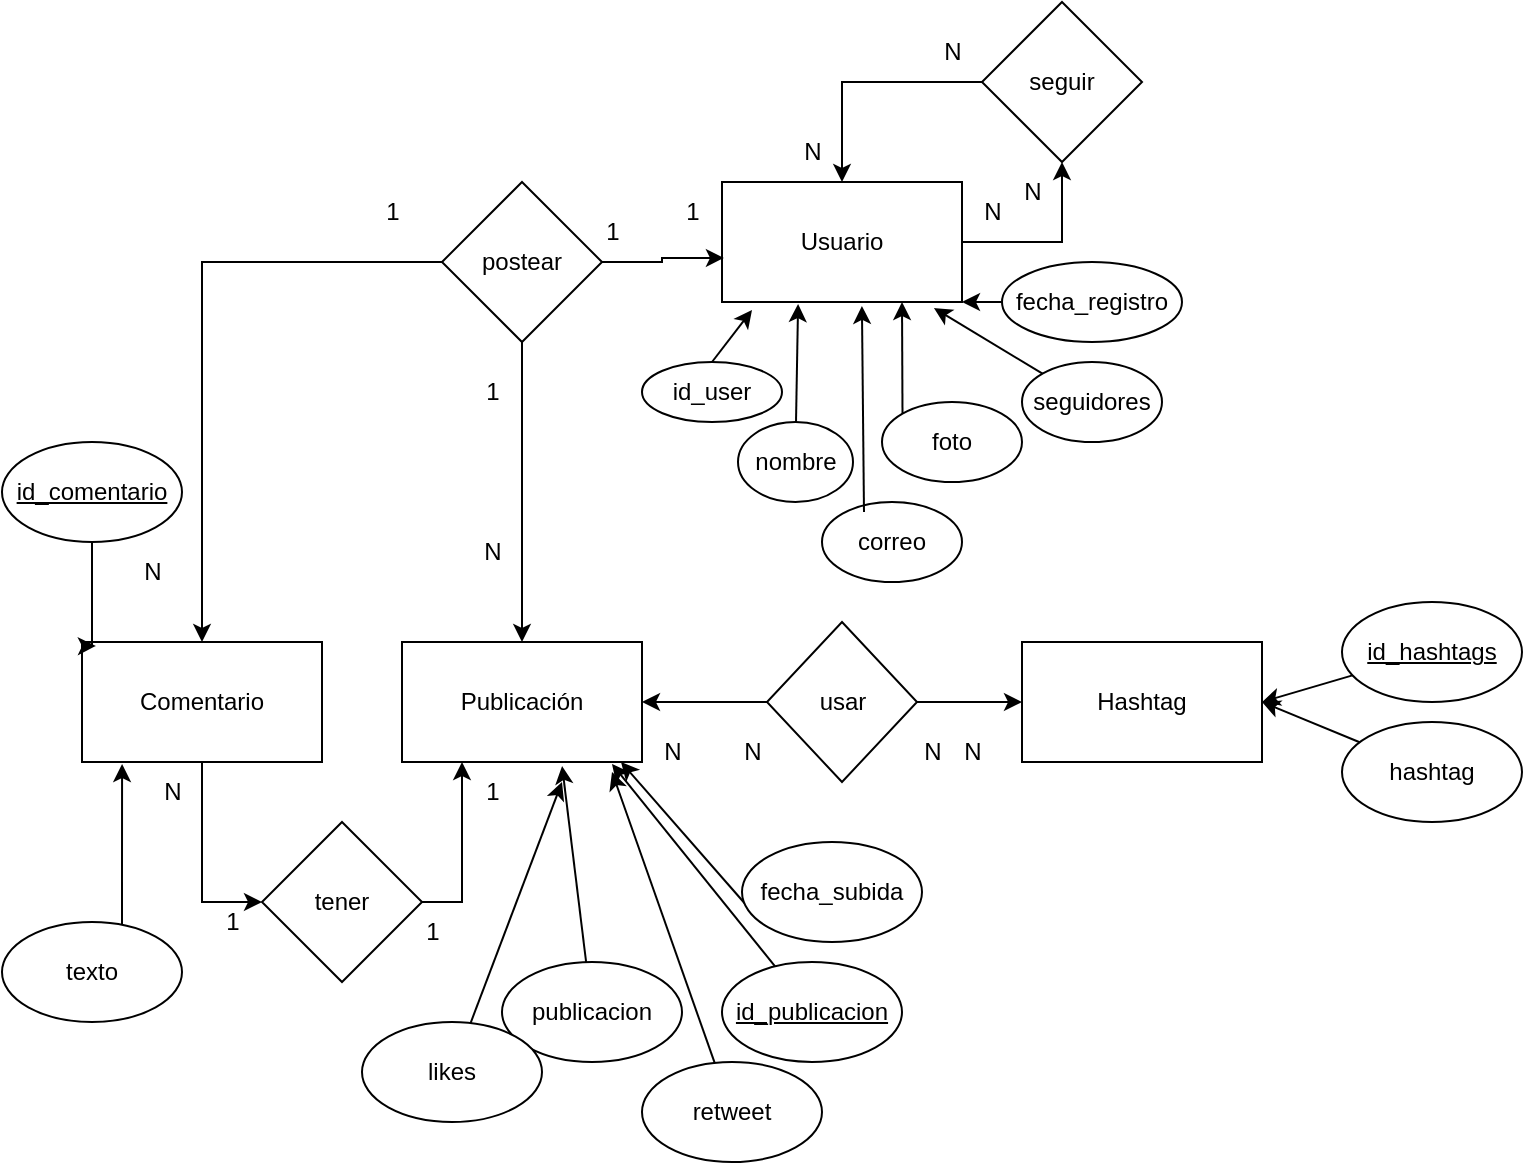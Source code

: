 <mxfile version="22.0.4" type="github">
  <diagram id="R2lEEEUBdFMjLlhIrx00" name="Page-1">
    <mxGraphModel dx="1434" dy="820" grid="1" gridSize="10" guides="1" tooltips="1" connect="1" arrows="1" fold="1" page="1" pageScale="1" pageWidth="850" pageHeight="1100" math="0" shadow="0" extFonts="Permanent Marker^https://fonts.googleapis.com/css?family=Permanent+Marker">
      <root>
        <mxCell id="0" />
        <mxCell id="1" parent="0" />
        <mxCell id="40Urg2ya4GdoKpef6m7U-6" style="edgeStyle=orthogonalEdgeStyle;rounded=0;orthogonalLoop=1;jettySize=auto;html=1;entryX=0.5;entryY=1;entryDx=0;entryDy=0;" parent="1" source="40Urg2ya4GdoKpef6m7U-1" target="40Urg2ya4GdoKpef6m7U-5" edge="1">
          <mxGeometry relative="1" as="geometry" />
        </mxCell>
        <mxCell id="40Urg2ya4GdoKpef6m7U-1" value="&lt;div&gt;Usuario&lt;/div&gt;" style="rounded=0;whiteSpace=wrap;html=1;" parent="1" vertex="1">
          <mxGeometry x="360" y="180" width="120" height="60" as="geometry" />
        </mxCell>
        <mxCell id="40Urg2ya4GdoKpef6m7U-2" value="Publicación" style="rounded=0;whiteSpace=wrap;html=1;" parent="1" vertex="1">
          <mxGeometry x="200" y="410" width="120" height="60" as="geometry" />
        </mxCell>
        <mxCell id="40Urg2ya4GdoKpef6m7U-3" value="&lt;div&gt;Hashtag&lt;/div&gt;" style="rounded=0;whiteSpace=wrap;html=1;" parent="1" vertex="1">
          <mxGeometry x="510" y="410" width="120" height="60" as="geometry" />
        </mxCell>
        <mxCell id="40Urg2ya4GdoKpef6m7U-7" style="edgeStyle=orthogonalEdgeStyle;rounded=0;orthogonalLoop=1;jettySize=auto;html=1;entryX=0.5;entryY=0;entryDx=0;entryDy=0;" parent="1" source="40Urg2ya4GdoKpef6m7U-5" target="40Urg2ya4GdoKpef6m7U-1" edge="1">
          <mxGeometry relative="1" as="geometry" />
        </mxCell>
        <mxCell id="40Urg2ya4GdoKpef6m7U-5" value="seguir" style="rhombus;whiteSpace=wrap;html=1;" parent="1" vertex="1">
          <mxGeometry x="490" y="90" width="80" height="80" as="geometry" />
        </mxCell>
        <mxCell id="40Urg2ya4GdoKpef6m7U-10" style="edgeStyle=orthogonalEdgeStyle;rounded=0;orthogonalLoop=1;jettySize=auto;html=1;" parent="1" source="40Urg2ya4GdoKpef6m7U-8" target="40Urg2ya4GdoKpef6m7U-2" edge="1">
          <mxGeometry relative="1" as="geometry" />
        </mxCell>
        <mxCell id="40Urg2ya4GdoKpef6m7U-44" style="edgeStyle=orthogonalEdgeStyle;rounded=0;orthogonalLoop=1;jettySize=auto;html=1;" parent="1" source="40Urg2ya4GdoKpef6m7U-8" target="40Urg2ya4GdoKpef6m7U-39" edge="1">
          <mxGeometry relative="1" as="geometry" />
        </mxCell>
        <mxCell id="40Urg2ya4GdoKpef6m7U-8" value="postear" style="rhombus;whiteSpace=wrap;html=1;" parent="1" vertex="1">
          <mxGeometry x="220" y="180" width="80" height="80" as="geometry" />
        </mxCell>
        <mxCell id="40Urg2ya4GdoKpef6m7U-9" style="edgeStyle=orthogonalEdgeStyle;rounded=0;orthogonalLoop=1;jettySize=auto;html=1;entryX=0.008;entryY=0.633;entryDx=0;entryDy=0;entryPerimeter=0;" parent="1" source="40Urg2ya4GdoKpef6m7U-8" target="40Urg2ya4GdoKpef6m7U-1" edge="1">
          <mxGeometry relative="1" as="geometry" />
        </mxCell>
        <mxCell id="40Urg2ya4GdoKpef6m7U-13" style="edgeStyle=orthogonalEdgeStyle;rounded=0;orthogonalLoop=1;jettySize=auto;html=1;entryX=1;entryY=0.5;entryDx=0;entryDy=0;" parent="1" source="40Urg2ya4GdoKpef6m7U-12" target="40Urg2ya4GdoKpef6m7U-2" edge="1">
          <mxGeometry relative="1" as="geometry" />
        </mxCell>
        <mxCell id="40Urg2ya4GdoKpef6m7U-14" style="edgeStyle=orthogonalEdgeStyle;rounded=0;orthogonalLoop=1;jettySize=auto;html=1;entryX=0;entryY=0.5;entryDx=0;entryDy=0;" parent="1" source="40Urg2ya4GdoKpef6m7U-12" target="40Urg2ya4GdoKpef6m7U-3" edge="1">
          <mxGeometry relative="1" as="geometry" />
        </mxCell>
        <mxCell id="40Urg2ya4GdoKpef6m7U-12" value="usar" style="rhombus;whiteSpace=wrap;html=1;" parent="1" vertex="1">
          <mxGeometry x="382.5" y="400" width="75" height="80" as="geometry" />
        </mxCell>
        <mxCell id="40Urg2ya4GdoKpef6m7U-15" value="&lt;div&gt;id_user&lt;/div&gt;" style="ellipse;whiteSpace=wrap;html=1;" parent="1" vertex="1">
          <mxGeometry x="320" y="270" width="70" height="30" as="geometry" />
        </mxCell>
        <mxCell id="40Urg2ya4GdoKpef6m7U-16" value="correo" style="ellipse;whiteSpace=wrap;html=1;" parent="1" vertex="1">
          <mxGeometry x="410" y="340" width="70" height="40" as="geometry" />
        </mxCell>
        <mxCell id="40Urg2ya4GdoKpef6m7U-17" value="nombre" style="ellipse;whiteSpace=wrap;html=1;" parent="1" vertex="1">
          <mxGeometry x="368" y="300" width="57.5" height="40" as="geometry" />
        </mxCell>
        <mxCell id="40Urg2ya4GdoKpef6m7U-19" value="seguidores" style="ellipse;whiteSpace=wrap;html=1;" parent="1" vertex="1">
          <mxGeometry x="510" y="270" width="70" height="40" as="geometry" />
        </mxCell>
        <mxCell id="40Urg2ya4GdoKpef6m7U-21" value="foto" style="ellipse;whiteSpace=wrap;html=1;" parent="1" vertex="1">
          <mxGeometry x="440" y="290" width="70" height="40" as="geometry" />
        </mxCell>
        <mxCell id="40Urg2ya4GdoKpef6m7U-22" value="fecha_registro" style="ellipse;whiteSpace=wrap;html=1;" parent="1" vertex="1">
          <mxGeometry x="500" y="220" width="90" height="40" as="geometry" />
        </mxCell>
        <mxCell id="40Urg2ya4GdoKpef6m7U-24" style="edgeStyle=none;rounded=0;orthogonalLoop=1;jettySize=auto;html=1;entryX=0.125;entryY=1.067;entryDx=0;entryDy=0;exitX=0.5;exitY=0;exitDx=0;exitDy=0;entryPerimeter=0;" parent="1" source="40Urg2ya4GdoKpef6m7U-15" target="40Urg2ya4GdoKpef6m7U-1" edge="1">
          <mxGeometry relative="1" as="geometry">
            <mxPoint x="410" y="270" as="sourcePoint" />
            <mxPoint x="505" y="250" as="targetPoint" />
          </mxGeometry>
        </mxCell>
        <mxCell id="40Urg2ya4GdoKpef6m7U-25" style="edgeStyle=none;rounded=0;orthogonalLoop=1;jettySize=auto;html=1;entryX=0.317;entryY=1.017;entryDx=0;entryDy=0;entryPerimeter=0;" parent="1" source="40Urg2ya4GdoKpef6m7U-17" target="40Urg2ya4GdoKpef6m7U-1" edge="1">
          <mxGeometry relative="1" as="geometry">
            <mxPoint x="385" y="280" as="sourcePoint" />
            <mxPoint x="385" y="254" as="targetPoint" />
          </mxGeometry>
        </mxCell>
        <mxCell id="40Urg2ya4GdoKpef6m7U-26" style="edgeStyle=none;rounded=0;orthogonalLoop=1;jettySize=auto;html=1;entryX=0.583;entryY=1.033;entryDx=0;entryDy=0;exitX=0.3;exitY=0.125;exitDx=0;exitDy=0;entryPerimeter=0;exitPerimeter=0;" parent="1" source="40Urg2ya4GdoKpef6m7U-16" target="40Urg2ya4GdoKpef6m7U-1" edge="1">
          <mxGeometry relative="1" as="geometry">
            <mxPoint x="395" y="290" as="sourcePoint" />
            <mxPoint x="395" y="264" as="targetPoint" />
          </mxGeometry>
        </mxCell>
        <mxCell id="40Urg2ya4GdoKpef6m7U-27" style="edgeStyle=none;rounded=0;orthogonalLoop=1;jettySize=auto;html=1;entryX=0.75;entryY=1;entryDx=0;entryDy=0;exitX=0;exitY=0;exitDx=0;exitDy=0;" parent="1" source="40Urg2ya4GdoKpef6m7U-21" target="40Urg2ya4GdoKpef6m7U-1" edge="1">
          <mxGeometry relative="1" as="geometry">
            <mxPoint x="405" y="300" as="sourcePoint" />
            <mxPoint x="405" y="274" as="targetPoint" />
          </mxGeometry>
        </mxCell>
        <mxCell id="40Urg2ya4GdoKpef6m7U-28" style="edgeStyle=none;rounded=0;orthogonalLoop=1;jettySize=auto;html=1;entryX=0.883;entryY=1.05;entryDx=0;entryDy=0;exitX=0;exitY=0;exitDx=0;exitDy=0;entryPerimeter=0;" parent="1" source="40Urg2ya4GdoKpef6m7U-19" target="40Urg2ya4GdoKpef6m7U-1" edge="1">
          <mxGeometry relative="1" as="geometry">
            <mxPoint x="415" y="310" as="sourcePoint" />
            <mxPoint x="415" y="284" as="targetPoint" />
          </mxGeometry>
        </mxCell>
        <mxCell id="40Urg2ya4GdoKpef6m7U-29" style="edgeStyle=none;rounded=0;orthogonalLoop=1;jettySize=auto;html=1;entryX=1;entryY=1;entryDx=0;entryDy=0;exitX=0;exitY=0.5;exitDx=0;exitDy=0;" parent="1" source="40Urg2ya4GdoKpef6m7U-22" target="40Urg2ya4GdoKpef6m7U-1" edge="1">
          <mxGeometry relative="1" as="geometry">
            <mxPoint x="425" y="320" as="sourcePoint" />
            <mxPoint x="425" y="294" as="targetPoint" />
          </mxGeometry>
        </mxCell>
        <mxCell id="40Urg2ya4GdoKpef6m7U-30" value="N" style="text;html=1;align=center;verticalAlign=middle;resizable=0;points=[];autosize=1;strokeColor=none;fillColor=none;" parent="1" vertex="1">
          <mxGeometry x="320" y="450" width="30" height="30" as="geometry" />
        </mxCell>
        <mxCell id="40Urg2ya4GdoKpef6m7U-31" value="N" style="text;html=1;align=center;verticalAlign=middle;resizable=0;points=[];autosize=1;strokeColor=none;fillColor=none;" parent="1" vertex="1">
          <mxGeometry x="360" y="450" width="30" height="30" as="geometry" />
        </mxCell>
        <mxCell id="40Urg2ya4GdoKpef6m7U-32" value="N" style="text;html=1;align=center;verticalAlign=middle;resizable=0;points=[];autosize=1;strokeColor=none;fillColor=none;" parent="1" vertex="1">
          <mxGeometry x="450" y="450" width="30" height="30" as="geometry" />
        </mxCell>
        <mxCell id="40Urg2ya4GdoKpef6m7U-33" value="N" style="text;html=1;align=center;verticalAlign=middle;resizable=0;points=[];autosize=1;strokeColor=none;fillColor=none;" parent="1" vertex="1">
          <mxGeometry x="470" y="450" width="30" height="30" as="geometry" />
        </mxCell>
        <mxCell id="40Urg2ya4GdoKpef6m7U-34" value="1" style="text;html=1;align=center;verticalAlign=middle;resizable=0;points=[];autosize=1;strokeColor=none;fillColor=none;" parent="1" vertex="1">
          <mxGeometry x="330" y="180" width="30" height="30" as="geometry" />
        </mxCell>
        <mxCell id="40Urg2ya4GdoKpef6m7U-35" value="N" style="text;html=1;align=center;verticalAlign=middle;resizable=0;points=[];autosize=1;strokeColor=none;fillColor=none;" parent="1" vertex="1">
          <mxGeometry x="230" y="350" width="30" height="30" as="geometry" />
        </mxCell>
        <mxCell id="40Urg2ya4GdoKpef6m7U-36" value="1" style="text;html=1;align=center;verticalAlign=middle;resizable=0;points=[];autosize=1;strokeColor=none;fillColor=none;" parent="1" vertex="1">
          <mxGeometry x="230" y="270" width="30" height="30" as="geometry" />
        </mxCell>
        <mxCell id="40Urg2ya4GdoKpef6m7U-38" value="1" style="text;html=1;align=center;verticalAlign=middle;resizable=0;points=[];autosize=1;strokeColor=none;fillColor=none;" parent="1" vertex="1">
          <mxGeometry x="290" y="190" width="30" height="30" as="geometry" />
        </mxCell>
        <mxCell id="40Urg2ya4GdoKpef6m7U-42" style="edgeStyle=orthogonalEdgeStyle;rounded=0;orthogonalLoop=1;jettySize=auto;html=1;entryX=0;entryY=0.5;entryDx=0;entryDy=0;" parent="1" source="40Urg2ya4GdoKpef6m7U-39" target="40Urg2ya4GdoKpef6m7U-40" edge="1">
          <mxGeometry relative="1" as="geometry" />
        </mxCell>
        <mxCell id="40Urg2ya4GdoKpef6m7U-39" value="&lt;div&gt;Comentario&lt;/div&gt;" style="rounded=0;whiteSpace=wrap;html=1;" parent="1" vertex="1">
          <mxGeometry x="40" y="410" width="120" height="60" as="geometry" />
        </mxCell>
        <mxCell id="40Urg2ya4GdoKpef6m7U-40" value="tener" style="rhombus;whiteSpace=wrap;html=1;" parent="1" vertex="1">
          <mxGeometry x="130" y="500" width="80" height="80" as="geometry" />
        </mxCell>
        <mxCell id="40Urg2ya4GdoKpef6m7U-41" style="edgeStyle=orthogonalEdgeStyle;rounded=0;orthogonalLoop=1;jettySize=auto;html=1;entryX=0.25;entryY=1;entryDx=0;entryDy=0;" parent="1" source="40Urg2ya4GdoKpef6m7U-40" target="40Urg2ya4GdoKpef6m7U-2" edge="1">
          <mxGeometry relative="1" as="geometry">
            <Array as="points">
              <mxPoint x="230" y="540" />
            </Array>
          </mxGeometry>
        </mxCell>
        <mxCell id="40Urg2ya4GdoKpef6m7U-45" value="&lt;div&gt;N&lt;/div&gt;" style="text;html=1;align=center;verticalAlign=middle;resizable=0;points=[];autosize=1;strokeColor=none;fillColor=none;" parent="1" vertex="1">
          <mxGeometry x="390" y="150" width="30" height="30" as="geometry" />
        </mxCell>
        <mxCell id="40Urg2ya4GdoKpef6m7U-46" value="N" style="text;html=1;align=center;verticalAlign=middle;resizable=0;points=[];autosize=1;strokeColor=none;fillColor=none;" parent="1" vertex="1">
          <mxGeometry x="480" y="180" width="30" height="30" as="geometry" />
        </mxCell>
        <mxCell id="40Urg2ya4GdoKpef6m7U-47" value="N" style="text;html=1;align=center;verticalAlign=middle;resizable=0;points=[];autosize=1;strokeColor=none;fillColor=none;" parent="1" vertex="1">
          <mxGeometry x="500" y="170" width="30" height="30" as="geometry" />
        </mxCell>
        <mxCell id="40Urg2ya4GdoKpef6m7U-48" value="N" style="text;html=1;align=center;verticalAlign=middle;resizable=0;points=[];autosize=1;strokeColor=none;fillColor=none;" parent="1" vertex="1">
          <mxGeometry x="460" y="100" width="30" height="30" as="geometry" />
        </mxCell>
        <mxCell id="40Urg2ya4GdoKpef6m7U-49" value="1" style="text;html=1;align=center;verticalAlign=middle;resizable=0;points=[];autosize=1;strokeColor=none;fillColor=none;" parent="1" vertex="1">
          <mxGeometry x="200" y="540" width="30" height="30" as="geometry" />
        </mxCell>
        <mxCell id="40Urg2ya4GdoKpef6m7U-50" value="N" style="text;html=1;align=center;verticalAlign=middle;resizable=0;points=[];autosize=1;strokeColor=none;fillColor=none;" parent="1" vertex="1">
          <mxGeometry x="70" y="470" width="30" height="30" as="geometry" />
        </mxCell>
        <mxCell id="40Urg2ya4GdoKpef6m7U-51" value="1" style="text;html=1;align=center;verticalAlign=middle;resizable=0;points=[];autosize=1;strokeColor=none;fillColor=none;" parent="1" vertex="1">
          <mxGeometry x="230" y="470" width="30" height="30" as="geometry" />
        </mxCell>
        <mxCell id="BHvJ1QJxabfoEZC44pT--4" style="edgeStyle=orthogonalEdgeStyle;rounded=0;orthogonalLoop=1;jettySize=auto;html=1;entryX=0.058;entryY=0.033;entryDx=0;entryDy=0;entryPerimeter=0;" parent="1" source="BHvJ1QJxabfoEZC44pT--1" target="40Urg2ya4GdoKpef6m7U-39" edge="1">
          <mxGeometry relative="1" as="geometry">
            <Array as="points">
              <mxPoint x="45" y="412" />
            </Array>
          </mxGeometry>
        </mxCell>
        <mxCell id="40Urg2ya4GdoKpef6m7U-52" value="1" style="text;html=1;align=center;verticalAlign=middle;resizable=0;points=[];autosize=1;strokeColor=none;fillColor=none;" parent="1" vertex="1">
          <mxGeometry x="100" y="535" width="30" height="30" as="geometry" />
        </mxCell>
        <mxCell id="BHvJ1QJxabfoEZC44pT--1" value="&lt;u&gt;id_comentario&lt;/u&gt;" style="ellipse;whiteSpace=wrap;html=1;" parent="1" vertex="1">
          <mxGeometry y="310" width="90" height="50" as="geometry" />
        </mxCell>
        <mxCell id="40Urg2ya4GdoKpef6m7U-53" value="N" style="text;html=1;align=center;verticalAlign=middle;resizable=0;points=[];autosize=1;strokeColor=none;fillColor=none;" parent="1" vertex="1">
          <mxGeometry x="60" y="360" width="30" height="30" as="geometry" />
        </mxCell>
        <mxCell id="BHvJ1QJxabfoEZC44pT--3" style="edgeStyle=orthogonalEdgeStyle;rounded=0;orthogonalLoop=1;jettySize=auto;html=1;entryX=0.167;entryY=1.017;entryDx=0;entryDy=0;entryPerimeter=0;" parent="1" source="BHvJ1QJxabfoEZC44pT--2" target="40Urg2ya4GdoKpef6m7U-39" edge="1">
          <mxGeometry relative="1" as="geometry">
            <Array as="points">
              <mxPoint x="60" y="530" />
              <mxPoint x="60" y="530" />
            </Array>
          </mxGeometry>
        </mxCell>
        <mxCell id="40Urg2ya4GdoKpef6m7U-54" value="1" style="text;html=1;align=center;verticalAlign=middle;resizable=0;points=[];autosize=1;strokeColor=none;fillColor=none;" parent="1" vertex="1">
          <mxGeometry x="180" y="180" width="30" height="30" as="geometry" />
        </mxCell>
        <mxCell id="BHvJ1QJxabfoEZC44pT--2" value="texto" style="ellipse;whiteSpace=wrap;html=1;fontStyle=0" parent="1" vertex="1">
          <mxGeometry y="550" width="90" height="50" as="geometry" />
        </mxCell>
        <mxCell id="BHvJ1QJxabfoEZC44pT--5" value="&lt;u&gt;id_publicacion&lt;br&gt;&lt;/u&gt;" style="ellipse;whiteSpace=wrap;html=1;" parent="1" vertex="1">
          <mxGeometry x="360" y="570" width="90" height="50" as="geometry" />
        </mxCell>
        <mxCell id="BHvJ1QJxabfoEZC44pT--6" value="&lt;span&gt;publicacion&lt;br&gt;&lt;/span&gt;" style="ellipse;whiteSpace=wrap;html=1;fontStyle=0" parent="1" vertex="1">
          <mxGeometry x="250" y="570" width="90" height="50" as="geometry" />
        </mxCell>
        <mxCell id="BHvJ1QJxabfoEZC44pT--7" style="rounded=0;orthogonalLoop=1;jettySize=auto;html=1;entryX=0.667;entryY=1.033;entryDx=0;entryDy=0;entryPerimeter=0;" parent="1" source="BHvJ1QJxabfoEZC44pT--6" target="40Urg2ya4GdoKpef6m7U-2" edge="1">
          <mxGeometry relative="1" as="geometry" />
        </mxCell>
        <mxCell id="BHvJ1QJxabfoEZC44pT--9" style="rounded=0;orthogonalLoop=1;jettySize=auto;html=1;entryX=0.875;entryY=1.017;entryDx=0;entryDy=0;entryPerimeter=0;" parent="1" source="BHvJ1QJxabfoEZC44pT--5" target="40Urg2ya4GdoKpef6m7U-2" edge="1">
          <mxGeometry relative="1" as="geometry" />
        </mxCell>
        <mxCell id="BHvJ1QJxabfoEZC44pT--12" style="rounded=0;orthogonalLoop=1;jettySize=auto;html=1;entryX=1;entryY=0.5;entryDx=0;entryDy=0;" parent="1" source="BHvJ1QJxabfoEZC44pT--10" target="40Urg2ya4GdoKpef6m7U-3" edge="1">
          <mxGeometry relative="1" as="geometry" />
        </mxCell>
        <mxCell id="BHvJ1QJxabfoEZC44pT--10" value="&lt;u&gt;id_hashtags&lt;br&gt;&lt;/u&gt;" style="ellipse;whiteSpace=wrap;html=1;" parent="1" vertex="1">
          <mxGeometry x="670" y="390" width="90" height="50" as="geometry" />
        </mxCell>
        <mxCell id="BHvJ1QJxabfoEZC44pT--13" style="rounded=0;orthogonalLoop=1;jettySize=auto;html=1;entryX=1;entryY=0.5;entryDx=0;entryDy=0;" parent="1" source="BHvJ1QJxabfoEZC44pT--11" target="40Urg2ya4GdoKpef6m7U-3" edge="1">
          <mxGeometry relative="1" as="geometry" />
        </mxCell>
        <mxCell id="BHvJ1QJxabfoEZC44pT--11" value="&lt;span&gt;hashtag&lt;br&gt;&lt;/span&gt;" style="ellipse;whiteSpace=wrap;html=1;fontStyle=0" parent="1" vertex="1">
          <mxGeometry x="670" y="450" width="90" height="50" as="geometry" />
        </mxCell>
        <mxCell id="BHvJ1QJxabfoEZC44pT--17" style="rounded=0;orthogonalLoop=1;jettySize=auto;html=1;" parent="1" source="BHvJ1QJxabfoEZC44pT--14" edge="1">
          <mxGeometry relative="1" as="geometry">
            <mxPoint x="280" y="480" as="targetPoint" />
          </mxGeometry>
        </mxCell>
        <mxCell id="BHvJ1QJxabfoEZC44pT--14" value="&lt;span&gt;likes&lt;br&gt;&lt;/span&gt;" style="ellipse;whiteSpace=wrap;html=1;fontStyle=0" parent="1" vertex="1">
          <mxGeometry x="180" y="600" width="90" height="50" as="geometry" />
        </mxCell>
        <mxCell id="BHvJ1QJxabfoEZC44pT--15" value="&lt;span&gt;retweet&lt;br&gt;&lt;/span&gt;" style="ellipse;whiteSpace=wrap;html=1;fontStyle=0" parent="1" vertex="1">
          <mxGeometry x="320" y="620" width="90" height="50" as="geometry" />
        </mxCell>
        <mxCell id="BHvJ1QJxabfoEZC44pT--21" style="rounded=0;orthogonalLoop=1;jettySize=auto;html=1;exitX=0.028;exitY=0.64;exitDx=0;exitDy=0;exitPerimeter=0;" parent="1" edge="1" source="BHvJ1QJxabfoEZC44pT--16">
          <mxGeometry relative="1" as="geometry">
            <mxPoint x="309.5" y="470" as="targetPoint" />
            <mxPoint x="470" y="630" as="sourcePoint" />
          </mxGeometry>
        </mxCell>
        <mxCell id="BHvJ1QJxabfoEZC44pT--16" value="&lt;span&gt;fecha_subida&lt;br&gt;&lt;/span&gt;" style="ellipse;whiteSpace=wrap;html=1;fontStyle=0" parent="1" vertex="1">
          <mxGeometry x="370" y="510" width="90" height="50" as="geometry" />
        </mxCell>
        <mxCell id="BHvJ1QJxabfoEZC44pT--18" style="rounded=0;orthogonalLoop=1;jettySize=auto;html=1;entryX=0.875;entryY=1.083;entryDx=0;entryDy=0;entryPerimeter=0;" parent="1" source="BHvJ1QJxabfoEZC44pT--15" target="40Urg2ya4GdoKpef6m7U-2" edge="1">
          <mxGeometry relative="1" as="geometry" />
        </mxCell>
      </root>
    </mxGraphModel>
  </diagram>
</mxfile>

